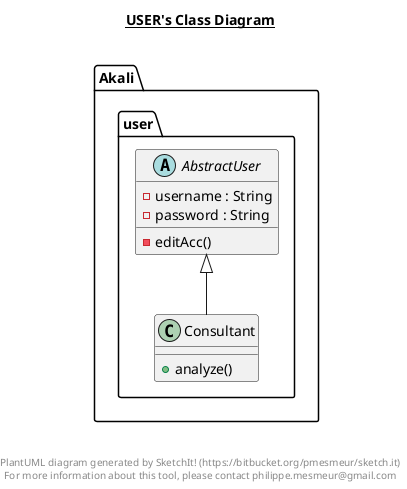 @startuml

title __USER's Class Diagram__\n

  package Akali {
    package Akali.user {
      abstract class AbstractUser {
          - username : String
          - password : String
          - editAcc()
      }
    }
  }
  

  package Akali {
    package Akali.user {
      class Consultant {
          + analyze()
      }
    }
  }
  

  Consultant -up-|> AbstractUser


right footer


PlantUML diagram generated by SketchIt! (https://bitbucket.org/pmesmeur/sketch.it)
For more information about this tool, please contact philippe.mesmeur@gmail.com
endfooter

@enduml
